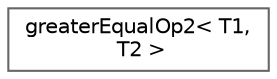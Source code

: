 digraph "Graphical Class Hierarchy"
{
 // LATEX_PDF_SIZE
  bgcolor="transparent";
  edge [fontname=Helvetica,fontsize=10,labelfontname=Helvetica,labelfontsize=10];
  node [fontname=Helvetica,fontsize=10,shape=box,height=0.2,width=0.4];
  rankdir="LR";
  Node0 [id="Node000000",label="greaterEqualOp2\< T1,\l T2 \>",height=0.2,width=0.4,color="grey40", fillcolor="white", style="filled",URL="$structFoam_1_1greaterEqualOp2.html",tooltip=" "];
}
